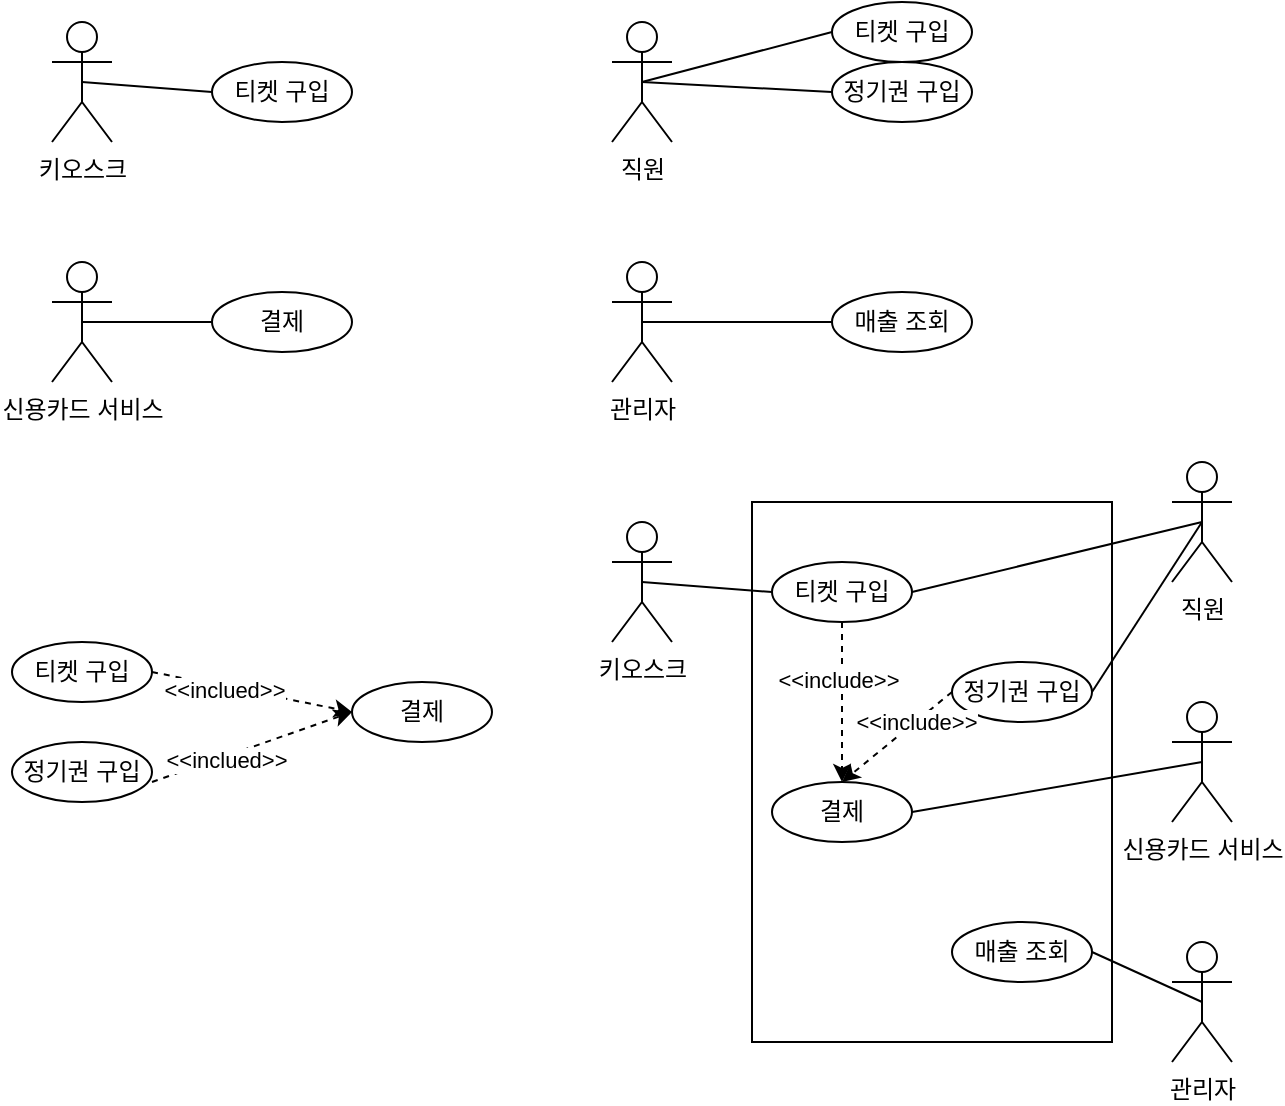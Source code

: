 <mxfile version="24.7.12">
  <diagram name="페이지-1" id="6uBb9s3DYbjUUU3woUn5">
    <mxGraphModel dx="1434" dy="746" grid="1" gridSize="10" guides="1" tooltips="1" connect="1" arrows="1" fold="1" page="1" pageScale="1" pageWidth="827" pageHeight="1169" math="0" shadow="0">
      <root>
        <mxCell id="0" />
        <mxCell id="1" parent="0" />
        <mxCell id="EKi2wuXnir-YxzMT1W9s-53" value="" style="rounded=0;whiteSpace=wrap;html=1;" vertex="1" parent="1">
          <mxGeometry x="430" y="320" width="180" height="270" as="geometry" />
        </mxCell>
        <mxCell id="EKi2wuXnir-YxzMT1W9s-1" value="직원" style="shape=umlActor;verticalLabelPosition=bottom;verticalAlign=top;html=1;outlineConnect=0;" vertex="1" parent="1">
          <mxGeometry x="360" y="80" width="30" height="60" as="geometry" />
        </mxCell>
        <mxCell id="EKi2wuXnir-YxzMT1W9s-2" value="신용카드 서비스" style="shape=umlActor;verticalLabelPosition=bottom;verticalAlign=top;html=1;outlineConnect=0;" vertex="1" parent="1">
          <mxGeometry x="80" y="200" width="30" height="60" as="geometry" />
        </mxCell>
        <mxCell id="EKi2wuXnir-YxzMT1W9s-3" value="키오스크" style="shape=umlActor;verticalLabelPosition=bottom;verticalAlign=top;html=1;outlineConnect=0;" vertex="1" parent="1">
          <mxGeometry x="80" y="80" width="30" height="60" as="geometry" />
        </mxCell>
        <mxCell id="EKi2wuXnir-YxzMT1W9s-4" value="관리자" style="shape=umlActor;verticalLabelPosition=bottom;verticalAlign=top;html=1;outlineConnect=0;" vertex="1" parent="1">
          <mxGeometry x="360" y="200" width="30" height="60" as="geometry" />
        </mxCell>
        <mxCell id="EKi2wuXnir-YxzMT1W9s-6" value="티켓 구입" style="ellipse;whiteSpace=wrap;html=1;" vertex="1" parent="1">
          <mxGeometry x="160" y="100" width="70" height="30" as="geometry" />
        </mxCell>
        <mxCell id="EKi2wuXnir-YxzMT1W9s-7" value="결제" style="ellipse;whiteSpace=wrap;html=1;" vertex="1" parent="1">
          <mxGeometry x="160" y="215" width="70" height="30" as="geometry" />
        </mxCell>
        <mxCell id="EKi2wuXnir-YxzMT1W9s-8" value="티켓 구입" style="ellipse;whiteSpace=wrap;html=1;" vertex="1" parent="1">
          <mxGeometry x="470" y="70" width="70" height="30" as="geometry" />
        </mxCell>
        <mxCell id="EKi2wuXnir-YxzMT1W9s-9" value="정기권 구입" style="ellipse;whiteSpace=wrap;html=1;" vertex="1" parent="1">
          <mxGeometry x="470" y="100" width="70" height="30" as="geometry" />
        </mxCell>
        <mxCell id="EKi2wuXnir-YxzMT1W9s-10" value="매출 조회" style="ellipse;whiteSpace=wrap;html=1;" vertex="1" parent="1">
          <mxGeometry x="470" y="215" width="70" height="30" as="geometry" />
        </mxCell>
        <mxCell id="EKi2wuXnir-YxzMT1W9s-11" value="" style="endArrow=none;html=1;rounded=0;entryX=0;entryY=0.5;entryDx=0;entryDy=0;exitX=0.5;exitY=0.5;exitDx=0;exitDy=0;exitPerimeter=0;" edge="1" parent="1" source="EKi2wuXnir-YxzMT1W9s-3" target="EKi2wuXnir-YxzMT1W9s-6">
          <mxGeometry width="50" height="50" relative="1" as="geometry">
            <mxPoint x="390" y="410" as="sourcePoint" />
            <mxPoint x="440" y="360" as="targetPoint" />
          </mxGeometry>
        </mxCell>
        <mxCell id="EKi2wuXnir-YxzMT1W9s-12" value="" style="endArrow=none;html=1;rounded=0;entryX=0;entryY=0.5;entryDx=0;entryDy=0;exitX=0.5;exitY=0.5;exitDx=0;exitDy=0;exitPerimeter=0;" edge="1" parent="1" source="EKi2wuXnir-YxzMT1W9s-1" target="EKi2wuXnir-YxzMT1W9s-8">
          <mxGeometry width="50" height="50" relative="1" as="geometry">
            <mxPoint x="390" y="380" as="sourcePoint" />
            <mxPoint x="440" y="330" as="targetPoint" />
          </mxGeometry>
        </mxCell>
        <mxCell id="EKi2wuXnir-YxzMT1W9s-13" value="" style="endArrow=none;html=1;rounded=0;entryX=0;entryY=0.5;entryDx=0;entryDy=0;exitX=0.5;exitY=0.5;exitDx=0;exitDy=0;exitPerimeter=0;" edge="1" parent="1" source="EKi2wuXnir-YxzMT1W9s-2" target="EKi2wuXnir-YxzMT1W9s-7">
          <mxGeometry width="50" height="50" relative="1" as="geometry">
            <mxPoint x="120" y="350" as="sourcePoint" />
            <mxPoint x="170" y="300" as="targetPoint" />
          </mxGeometry>
        </mxCell>
        <mxCell id="EKi2wuXnir-YxzMT1W9s-14" value="" style="endArrow=none;html=1;rounded=0;entryX=0;entryY=0.5;entryDx=0;entryDy=0;exitX=0.5;exitY=0.5;exitDx=0;exitDy=0;exitPerimeter=0;" edge="1" parent="1" source="EKi2wuXnir-YxzMT1W9s-1" target="EKi2wuXnir-YxzMT1W9s-9">
          <mxGeometry width="50" height="50" relative="1" as="geometry">
            <mxPoint x="400" y="420" as="sourcePoint" />
            <mxPoint x="450" y="370" as="targetPoint" />
          </mxGeometry>
        </mxCell>
        <mxCell id="EKi2wuXnir-YxzMT1W9s-15" value="" style="endArrow=none;html=1;rounded=0;entryX=0;entryY=0.5;entryDx=0;entryDy=0;exitX=0.5;exitY=0.5;exitDx=0;exitDy=0;exitPerimeter=0;" edge="1" parent="1" source="EKi2wuXnir-YxzMT1W9s-4" target="EKi2wuXnir-YxzMT1W9s-10">
          <mxGeometry width="50" height="50" relative="1" as="geometry">
            <mxPoint x="410" y="430" as="sourcePoint" />
            <mxPoint x="460" y="380" as="targetPoint" />
          </mxGeometry>
        </mxCell>
        <mxCell id="EKi2wuXnir-YxzMT1W9s-16" value="티켓 구입" style="ellipse;whiteSpace=wrap;html=1;" vertex="1" parent="1">
          <mxGeometry x="60" y="390" width="70" height="30" as="geometry" />
        </mxCell>
        <mxCell id="EKi2wuXnir-YxzMT1W9s-17" value="정기권 구입" style="ellipse;whiteSpace=wrap;html=1;" vertex="1" parent="1">
          <mxGeometry x="60" y="440" width="70" height="30" as="geometry" />
        </mxCell>
        <mxCell id="EKi2wuXnir-YxzMT1W9s-18" value="결제" style="ellipse;whiteSpace=wrap;html=1;" vertex="1" parent="1">
          <mxGeometry x="230" y="410" width="70" height="30" as="geometry" />
        </mxCell>
        <mxCell id="EKi2wuXnir-YxzMT1W9s-35" value="키오스크" style="shape=umlActor;verticalLabelPosition=bottom;verticalAlign=top;html=1;outlineConnect=0;" vertex="1" parent="1">
          <mxGeometry x="360" y="330" width="30" height="60" as="geometry" />
        </mxCell>
        <mxCell id="EKi2wuXnir-YxzMT1W9s-36" value="티켓 구입" style="ellipse;whiteSpace=wrap;html=1;" vertex="1" parent="1">
          <mxGeometry x="440" y="350" width="70" height="30" as="geometry" />
        </mxCell>
        <mxCell id="EKi2wuXnir-YxzMT1W9s-37" value="" style="endArrow=none;html=1;rounded=0;entryX=0;entryY=0.5;entryDx=0;entryDy=0;exitX=0.5;exitY=0.5;exitDx=0;exitDy=0;exitPerimeter=0;" edge="1" parent="1" source="EKi2wuXnir-YxzMT1W9s-35" target="EKi2wuXnir-YxzMT1W9s-36">
          <mxGeometry width="50" height="50" relative="1" as="geometry">
            <mxPoint x="670" y="660" as="sourcePoint" />
            <mxPoint x="720" y="610" as="targetPoint" />
          </mxGeometry>
        </mxCell>
        <mxCell id="EKi2wuXnir-YxzMT1W9s-38" value="직원" style="shape=umlActor;verticalLabelPosition=bottom;verticalAlign=top;html=1;outlineConnect=0;" vertex="1" parent="1">
          <mxGeometry x="640" y="300" width="30" height="60" as="geometry" />
        </mxCell>
        <mxCell id="EKi2wuXnir-YxzMT1W9s-39" value="신용카드 서비스" style="shape=umlActor;verticalLabelPosition=bottom;verticalAlign=top;html=1;outlineConnect=0;" vertex="1" parent="1">
          <mxGeometry x="640" y="420" width="30" height="60" as="geometry" />
        </mxCell>
        <mxCell id="EKi2wuXnir-YxzMT1W9s-40" value="관리자" style="shape=umlActor;verticalLabelPosition=bottom;verticalAlign=top;html=1;outlineConnect=0;" vertex="1" parent="1">
          <mxGeometry x="640" y="540" width="30" height="60" as="geometry" />
        </mxCell>
        <mxCell id="EKi2wuXnir-YxzMT1W9s-41" value="정기권 구입" style="ellipse;whiteSpace=wrap;html=1;" vertex="1" parent="1">
          <mxGeometry x="530" y="400" width="70" height="30" as="geometry" />
        </mxCell>
        <mxCell id="EKi2wuXnir-YxzMT1W9s-42" value="" style="endArrow=none;html=1;rounded=0;entryX=0.5;entryY=0.5;entryDx=0;entryDy=0;entryPerimeter=0;exitX=1;exitY=0.5;exitDx=0;exitDy=0;" edge="1" parent="1" source="EKi2wuXnir-YxzMT1W9s-41" target="EKi2wuXnir-YxzMT1W9s-38">
          <mxGeometry width="50" height="50" relative="1" as="geometry">
            <mxPoint x="390" y="410" as="sourcePoint" />
            <mxPoint x="440" y="360" as="targetPoint" />
          </mxGeometry>
        </mxCell>
        <mxCell id="EKi2wuXnir-YxzMT1W9s-43" value="" style="endArrow=none;html=1;rounded=0;entryX=0.5;entryY=0.5;entryDx=0;entryDy=0;entryPerimeter=0;exitX=1;exitY=0.5;exitDx=0;exitDy=0;" edge="1" parent="1" source="EKi2wuXnir-YxzMT1W9s-36" target="EKi2wuXnir-YxzMT1W9s-38">
          <mxGeometry width="50" height="50" relative="1" as="geometry">
            <mxPoint x="390" y="410" as="sourcePoint" />
            <mxPoint x="440" y="360" as="targetPoint" />
          </mxGeometry>
        </mxCell>
        <mxCell id="EKi2wuXnir-YxzMT1W9s-44" value="결제" style="ellipse;whiteSpace=wrap;html=1;" vertex="1" parent="1">
          <mxGeometry x="440" y="460" width="70" height="30" as="geometry" />
        </mxCell>
        <mxCell id="EKi2wuXnir-YxzMT1W9s-45" value="매출 조회" style="ellipse;whiteSpace=wrap;html=1;" vertex="1" parent="1">
          <mxGeometry x="530" y="530" width="70" height="30" as="geometry" />
        </mxCell>
        <mxCell id="EKi2wuXnir-YxzMT1W9s-46" value="" style="endArrow=none;html=1;rounded=0;entryX=0.5;entryY=0.5;entryDx=0;entryDy=0;entryPerimeter=0;exitX=1;exitY=0.5;exitDx=0;exitDy=0;" edge="1" parent="1" source="EKi2wuXnir-YxzMT1W9s-45" target="EKi2wuXnir-YxzMT1W9s-40">
          <mxGeometry width="50" height="50" relative="1" as="geometry">
            <mxPoint x="389" y="570" as="sourcePoint" />
            <mxPoint x="439" y="520" as="targetPoint" />
          </mxGeometry>
        </mxCell>
        <mxCell id="EKi2wuXnir-YxzMT1W9s-47" value="" style="endArrow=none;html=1;rounded=0;entryX=0.5;entryY=0.5;entryDx=0;entryDy=0;entryPerimeter=0;exitX=1;exitY=0.5;exitDx=0;exitDy=0;" edge="1" parent="1" source="EKi2wuXnir-YxzMT1W9s-44" target="EKi2wuXnir-YxzMT1W9s-39">
          <mxGeometry width="50" height="50" relative="1" as="geometry">
            <mxPoint x="380" y="580" as="sourcePoint" />
            <mxPoint x="430" y="530" as="targetPoint" />
          </mxGeometry>
        </mxCell>
        <mxCell id="EKi2wuXnir-YxzMT1W9s-54" value="" style="endArrow=classic;html=1;rounded=1;entryX=0.5;entryY=0;entryDx=0;entryDy=0;exitX=0.5;exitY=1;exitDx=0;exitDy=0;curved=0;dashed=1;" edge="1" parent="1" source="EKi2wuXnir-YxzMT1W9s-36" target="EKi2wuXnir-YxzMT1W9s-44">
          <mxGeometry width="50" height="50" relative="1" as="geometry">
            <mxPoint x="390" y="410" as="sourcePoint" />
            <mxPoint x="440" y="360" as="targetPoint" />
          </mxGeometry>
        </mxCell>
        <mxCell id="EKi2wuXnir-YxzMT1W9s-55" value="&amp;lt;&amp;lt;include&amp;gt;&amp;gt;" style="edgeLabel;html=1;align=center;verticalAlign=middle;resizable=0;points=[];" vertex="1" connectable="0" parent="EKi2wuXnir-YxzMT1W9s-54">
          <mxGeometry x="-0.275" y="-2" relative="1" as="geometry">
            <mxPoint as="offset" />
          </mxGeometry>
        </mxCell>
        <mxCell id="EKi2wuXnir-YxzMT1W9s-56" value="" style="endArrow=classic;html=1;rounded=0;entryX=0.5;entryY=0;entryDx=0;entryDy=0;exitX=0;exitY=0.5;exitDx=0;exitDy=0;dashed=1;" edge="1" parent="1" source="EKi2wuXnir-YxzMT1W9s-41" target="EKi2wuXnir-YxzMT1W9s-44">
          <mxGeometry width="50" height="50" relative="1" as="geometry">
            <mxPoint x="370" y="510" as="sourcePoint" />
            <mxPoint x="410" y="510" as="targetPoint" />
          </mxGeometry>
        </mxCell>
        <mxCell id="EKi2wuXnir-YxzMT1W9s-57" value="&amp;lt;&amp;lt;include&amp;gt;&amp;gt;" style="edgeLabel;html=1;align=center;verticalAlign=middle;resizable=0;points=[];" vertex="1" connectable="0" parent="EKi2wuXnir-YxzMT1W9s-56">
          <mxGeometry x="-0.319" relative="1" as="geometry">
            <mxPoint as="offset" />
          </mxGeometry>
        </mxCell>
        <mxCell id="EKi2wuXnir-YxzMT1W9s-58" value="" style="endArrow=classic;html=1;rounded=0;entryX=0;entryY=0.5;entryDx=0;entryDy=0;exitX=1;exitY=0.5;exitDx=0;exitDy=0;dashed=1;" edge="1" parent="1" source="EKi2wuXnir-YxzMT1W9s-16" target="EKi2wuXnir-YxzMT1W9s-18">
          <mxGeometry width="50" height="50" relative="1" as="geometry">
            <mxPoint x="390" y="410" as="sourcePoint" />
            <mxPoint x="440" y="360" as="targetPoint" />
          </mxGeometry>
        </mxCell>
        <mxCell id="EKi2wuXnir-YxzMT1W9s-60" value="&amp;lt;&amp;lt;inclued&amp;gt;&amp;gt;" style="edgeLabel;html=1;align=center;verticalAlign=middle;resizable=0;points=[];" vertex="1" connectable="0" parent="EKi2wuXnir-YxzMT1W9s-58">
          <mxGeometry x="-0.273" y="-2" relative="1" as="geometry">
            <mxPoint as="offset" />
          </mxGeometry>
        </mxCell>
        <mxCell id="EKi2wuXnir-YxzMT1W9s-61" value="" style="endArrow=classic;html=1;rounded=0;entryX=0;entryY=0.5;entryDx=0;entryDy=0;exitX=1;exitY=0.5;exitDx=0;exitDy=0;dashed=1;" edge="1" parent="1" target="EKi2wuXnir-YxzMT1W9s-18">
          <mxGeometry width="50" height="50" relative="1" as="geometry">
            <mxPoint x="130" y="460" as="sourcePoint" />
            <mxPoint x="230" y="480" as="targetPoint" />
          </mxGeometry>
        </mxCell>
        <mxCell id="EKi2wuXnir-YxzMT1W9s-62" value="&amp;lt;&amp;lt;inclued&amp;gt;&amp;gt;" style="edgeLabel;html=1;align=center;verticalAlign=middle;resizable=0;points=[];" vertex="1" connectable="0" parent="EKi2wuXnir-YxzMT1W9s-61">
          <mxGeometry x="-0.273" y="-2" relative="1" as="geometry">
            <mxPoint as="offset" />
          </mxGeometry>
        </mxCell>
      </root>
    </mxGraphModel>
  </diagram>
</mxfile>

